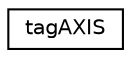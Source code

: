 digraph G
{
  edge [fontname="Helvetica",fontsize="10",labelfontname="Helvetica",labelfontsize="10"];
  node [fontname="Helvetica",fontsize="10",shape=record];
  rankdir="LR";
  Node1 [label="tagAXIS",height=0.2,width=0.4,color="black", fillcolor="white", style="filled",URL="$structtag_a_x_i_s.html"];
}
